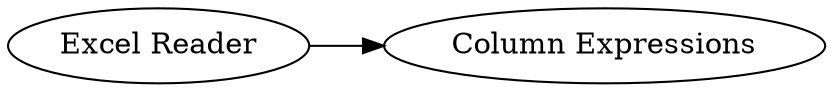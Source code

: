 digraph {
	1523 -> 1531
	1531 [label="Column Expressions"]
	1523 [label="Excel Reader"]
	rankdir=LR
}
